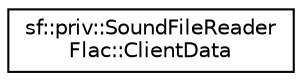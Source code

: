 digraph "Graphical Class Hierarchy"
{
 // LATEX_PDF_SIZE
  edge [fontname="Helvetica",fontsize="10",labelfontname="Helvetica",labelfontsize="10"];
  node [fontname="Helvetica",fontsize="10",shape=record];
  rankdir="LR";
  Node0 [label="sf::priv::SoundFileReader\lFlac::ClientData",height=0.2,width=0.4,color="black", fillcolor="white", style="filled",URL="$d8/d50/structsf_1_1priv_1_1SoundFileReaderFlac_1_1ClientData.html",tooltip="Hold the state that is passed to the decoder callbacks."];
}
